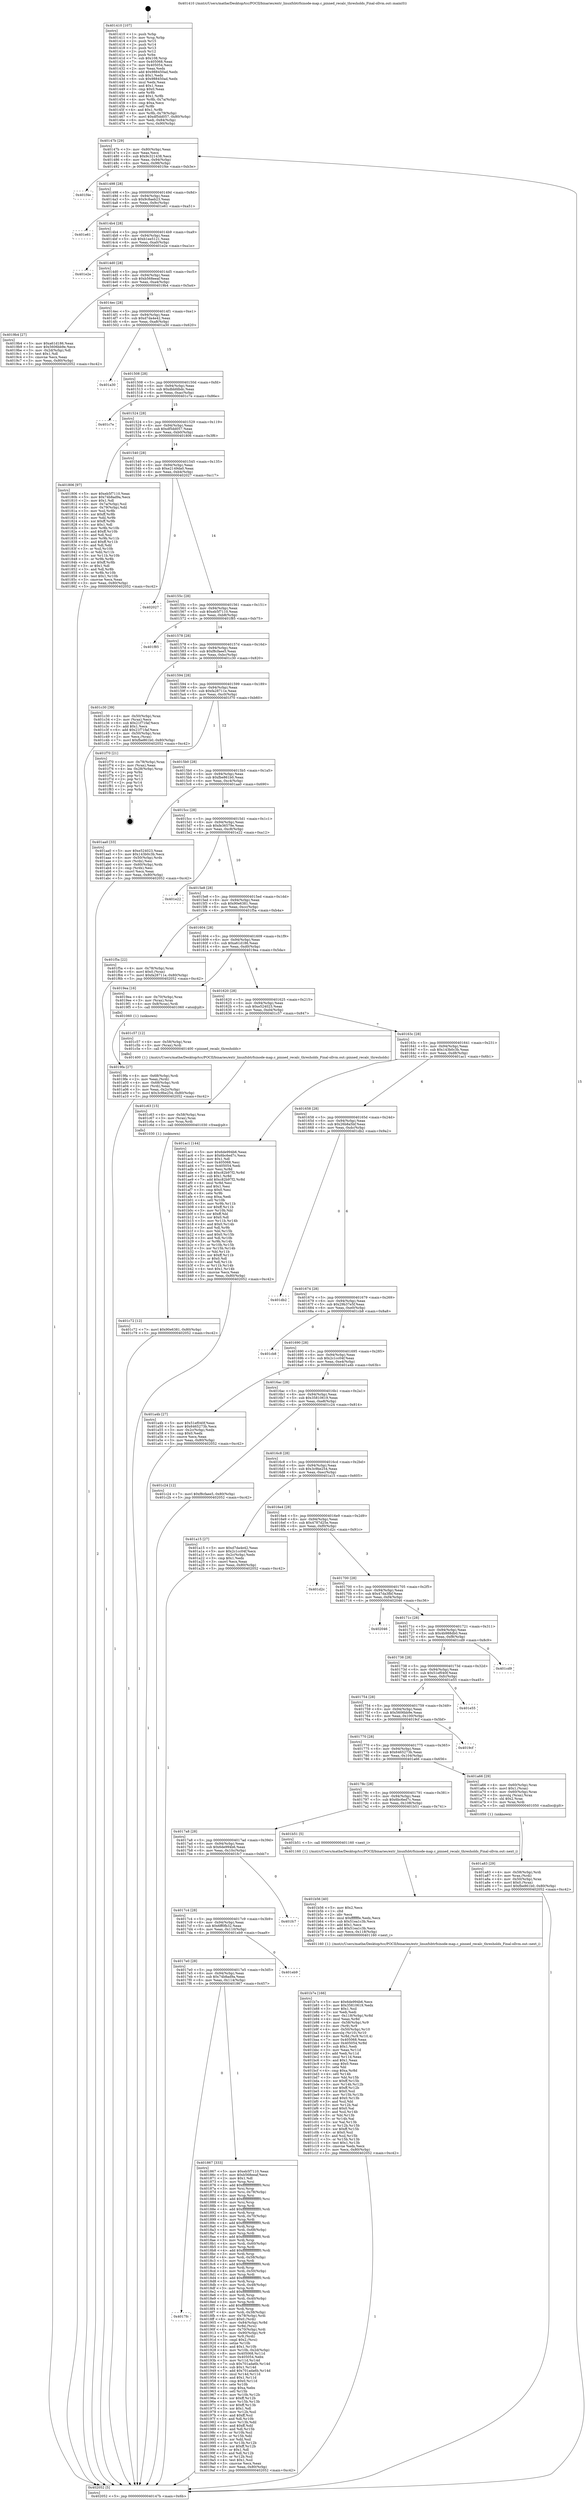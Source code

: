 digraph "0x401410" {
  label = "0x401410 (/mnt/c/Users/mathe/Desktop/tcc/POCII/binaries/extr_linuxfsbtrfsinode-map.c_pinned_recalc_thresholds_Final-ollvm.out::main(0))"
  labelloc = "t"
  node[shape=record]

  Entry [label="",width=0.3,height=0.3,shape=circle,fillcolor=black,style=filled]
  "0x40147b" [label="{
     0x40147b [29]\l
     | [instrs]\l
     &nbsp;&nbsp;0x40147b \<+3\>: mov -0x80(%rbp),%eax\l
     &nbsp;&nbsp;0x40147e \<+2\>: mov %eax,%ecx\l
     &nbsp;&nbsp;0x401480 \<+6\>: sub $0x9c321438,%ecx\l
     &nbsp;&nbsp;0x401486 \<+6\>: mov %eax,-0x94(%rbp)\l
     &nbsp;&nbsp;0x40148c \<+6\>: mov %ecx,-0x98(%rbp)\l
     &nbsp;&nbsp;0x401492 \<+6\>: je 0000000000401f4e \<main+0xb3e\>\l
  }"]
  "0x401f4e" [label="{
     0x401f4e\l
  }", style=dashed]
  "0x401498" [label="{
     0x401498 [28]\l
     | [instrs]\l
     &nbsp;&nbsp;0x401498 \<+5\>: jmp 000000000040149d \<main+0x8d\>\l
     &nbsp;&nbsp;0x40149d \<+6\>: mov -0x94(%rbp),%eax\l
     &nbsp;&nbsp;0x4014a3 \<+5\>: sub $0x9c8aeb23,%eax\l
     &nbsp;&nbsp;0x4014a8 \<+6\>: mov %eax,-0x9c(%rbp)\l
     &nbsp;&nbsp;0x4014ae \<+6\>: je 0000000000401e61 \<main+0xa51\>\l
  }"]
  Exit [label="",width=0.3,height=0.3,shape=circle,fillcolor=black,style=filled,peripheries=2]
  "0x401e61" [label="{
     0x401e61\l
  }", style=dashed]
  "0x4014b4" [label="{
     0x4014b4 [28]\l
     | [instrs]\l
     &nbsp;&nbsp;0x4014b4 \<+5\>: jmp 00000000004014b9 \<main+0xa9\>\l
     &nbsp;&nbsp;0x4014b9 \<+6\>: mov -0x94(%rbp),%eax\l
     &nbsp;&nbsp;0x4014bf \<+5\>: sub $0xb1ee5121,%eax\l
     &nbsp;&nbsp;0x4014c4 \<+6\>: mov %eax,-0xa0(%rbp)\l
     &nbsp;&nbsp;0x4014ca \<+6\>: je 0000000000401e2e \<main+0xa1e\>\l
  }"]
  "0x401c72" [label="{
     0x401c72 [12]\l
     | [instrs]\l
     &nbsp;&nbsp;0x401c72 \<+7\>: movl $0x90e6381,-0x80(%rbp)\l
     &nbsp;&nbsp;0x401c79 \<+5\>: jmp 0000000000402052 \<main+0xc42\>\l
  }"]
  "0x401e2e" [label="{
     0x401e2e\l
  }", style=dashed]
  "0x4014d0" [label="{
     0x4014d0 [28]\l
     | [instrs]\l
     &nbsp;&nbsp;0x4014d0 \<+5\>: jmp 00000000004014d5 \<main+0xc5\>\l
     &nbsp;&nbsp;0x4014d5 \<+6\>: mov -0x94(%rbp),%eax\l
     &nbsp;&nbsp;0x4014db \<+5\>: sub $0xb568eeaf,%eax\l
     &nbsp;&nbsp;0x4014e0 \<+6\>: mov %eax,-0xa4(%rbp)\l
     &nbsp;&nbsp;0x4014e6 \<+6\>: je 00000000004019b4 \<main+0x5a4\>\l
  }"]
  "0x401c63" [label="{
     0x401c63 [15]\l
     | [instrs]\l
     &nbsp;&nbsp;0x401c63 \<+4\>: mov -0x58(%rbp),%rax\l
     &nbsp;&nbsp;0x401c67 \<+3\>: mov (%rax),%rax\l
     &nbsp;&nbsp;0x401c6a \<+3\>: mov %rax,%rdi\l
     &nbsp;&nbsp;0x401c6d \<+5\>: call 0000000000401030 \<free@plt\>\l
     | [calls]\l
     &nbsp;&nbsp;0x401030 \{1\} (unknown)\l
  }"]
  "0x4019b4" [label="{
     0x4019b4 [27]\l
     | [instrs]\l
     &nbsp;&nbsp;0x4019b4 \<+5\>: mov $0xa61d186,%eax\l
     &nbsp;&nbsp;0x4019b9 \<+5\>: mov $0x5606bb9e,%ecx\l
     &nbsp;&nbsp;0x4019be \<+3\>: mov -0x2d(%rbp),%dl\l
     &nbsp;&nbsp;0x4019c1 \<+3\>: test $0x1,%dl\l
     &nbsp;&nbsp;0x4019c4 \<+3\>: cmovne %ecx,%eax\l
     &nbsp;&nbsp;0x4019c7 \<+3\>: mov %eax,-0x80(%rbp)\l
     &nbsp;&nbsp;0x4019ca \<+5\>: jmp 0000000000402052 \<main+0xc42\>\l
  }"]
  "0x4014ec" [label="{
     0x4014ec [28]\l
     | [instrs]\l
     &nbsp;&nbsp;0x4014ec \<+5\>: jmp 00000000004014f1 \<main+0xe1\>\l
     &nbsp;&nbsp;0x4014f1 \<+6\>: mov -0x94(%rbp),%eax\l
     &nbsp;&nbsp;0x4014f7 \<+5\>: sub $0xd7da4e42,%eax\l
     &nbsp;&nbsp;0x4014fc \<+6\>: mov %eax,-0xa8(%rbp)\l
     &nbsp;&nbsp;0x401502 \<+6\>: je 0000000000401a30 \<main+0x620\>\l
  }"]
  "0x401b7e" [label="{
     0x401b7e [166]\l
     | [instrs]\l
     &nbsp;&nbsp;0x401b7e \<+5\>: mov $0x6de994b6,%ecx\l
     &nbsp;&nbsp;0x401b83 \<+5\>: mov $0x35810619,%edx\l
     &nbsp;&nbsp;0x401b88 \<+3\>: mov $0x1,%sil\l
     &nbsp;&nbsp;0x401b8b \<+2\>: xor %edi,%edi\l
     &nbsp;&nbsp;0x401b8d \<+7\>: mov -0x118(%rbp),%r8d\l
     &nbsp;&nbsp;0x401b94 \<+4\>: imul %eax,%r8d\l
     &nbsp;&nbsp;0x401b98 \<+4\>: mov -0x58(%rbp),%r9\l
     &nbsp;&nbsp;0x401b9c \<+3\>: mov (%r9),%r9\l
     &nbsp;&nbsp;0x401b9f \<+4\>: mov -0x50(%rbp),%r10\l
     &nbsp;&nbsp;0x401ba3 \<+3\>: movslq (%r10),%r10\l
     &nbsp;&nbsp;0x401ba6 \<+4\>: mov %r8d,(%r9,%r10,4)\l
     &nbsp;&nbsp;0x401baa \<+7\>: mov 0x405068,%eax\l
     &nbsp;&nbsp;0x401bb1 \<+8\>: mov 0x405054,%r8d\l
     &nbsp;&nbsp;0x401bb9 \<+3\>: sub $0x1,%edi\l
     &nbsp;&nbsp;0x401bbc \<+3\>: mov %eax,%r11d\l
     &nbsp;&nbsp;0x401bbf \<+3\>: add %edi,%r11d\l
     &nbsp;&nbsp;0x401bc2 \<+4\>: imul %r11d,%eax\l
     &nbsp;&nbsp;0x401bc6 \<+3\>: and $0x1,%eax\l
     &nbsp;&nbsp;0x401bc9 \<+3\>: cmp $0x0,%eax\l
     &nbsp;&nbsp;0x401bcc \<+3\>: sete %bl\l
     &nbsp;&nbsp;0x401bcf \<+4\>: cmp $0xa,%r8d\l
     &nbsp;&nbsp;0x401bd3 \<+4\>: setl %r14b\l
     &nbsp;&nbsp;0x401bd7 \<+3\>: mov %bl,%r15b\l
     &nbsp;&nbsp;0x401bda \<+4\>: xor $0xff,%r15b\l
     &nbsp;&nbsp;0x401bde \<+3\>: mov %r14b,%r12b\l
     &nbsp;&nbsp;0x401be1 \<+4\>: xor $0xff,%r12b\l
     &nbsp;&nbsp;0x401be5 \<+4\>: xor $0x0,%sil\l
     &nbsp;&nbsp;0x401be9 \<+3\>: mov %r15b,%r13b\l
     &nbsp;&nbsp;0x401bec \<+4\>: and $0x0,%r13b\l
     &nbsp;&nbsp;0x401bf0 \<+3\>: and %sil,%bl\l
     &nbsp;&nbsp;0x401bf3 \<+3\>: mov %r12b,%al\l
     &nbsp;&nbsp;0x401bf6 \<+2\>: and $0x0,%al\l
     &nbsp;&nbsp;0x401bf8 \<+3\>: and %sil,%r14b\l
     &nbsp;&nbsp;0x401bfb \<+3\>: or %bl,%r13b\l
     &nbsp;&nbsp;0x401bfe \<+3\>: or %r14b,%al\l
     &nbsp;&nbsp;0x401c01 \<+3\>: xor %al,%r13b\l
     &nbsp;&nbsp;0x401c04 \<+3\>: or %r12b,%r15b\l
     &nbsp;&nbsp;0x401c07 \<+4\>: xor $0xff,%r15b\l
     &nbsp;&nbsp;0x401c0b \<+4\>: or $0x0,%sil\l
     &nbsp;&nbsp;0x401c0f \<+3\>: and %sil,%r15b\l
     &nbsp;&nbsp;0x401c12 \<+3\>: or %r15b,%r13b\l
     &nbsp;&nbsp;0x401c15 \<+4\>: test $0x1,%r13b\l
     &nbsp;&nbsp;0x401c19 \<+3\>: cmovne %edx,%ecx\l
     &nbsp;&nbsp;0x401c1c \<+3\>: mov %ecx,-0x80(%rbp)\l
     &nbsp;&nbsp;0x401c1f \<+5\>: jmp 0000000000402052 \<main+0xc42\>\l
  }"]
  "0x401a30" [label="{
     0x401a30\l
  }", style=dashed]
  "0x401508" [label="{
     0x401508 [28]\l
     | [instrs]\l
     &nbsp;&nbsp;0x401508 \<+5\>: jmp 000000000040150d \<main+0xfd\>\l
     &nbsp;&nbsp;0x40150d \<+6\>: mov -0x94(%rbp),%eax\l
     &nbsp;&nbsp;0x401513 \<+5\>: sub $0xdbbfdbdc,%eax\l
     &nbsp;&nbsp;0x401518 \<+6\>: mov %eax,-0xac(%rbp)\l
     &nbsp;&nbsp;0x40151e \<+6\>: je 0000000000401c7e \<main+0x86e\>\l
  }"]
  "0x401b56" [label="{
     0x401b56 [40]\l
     | [instrs]\l
     &nbsp;&nbsp;0x401b56 \<+5\>: mov $0x2,%ecx\l
     &nbsp;&nbsp;0x401b5b \<+1\>: cltd\l
     &nbsp;&nbsp;0x401b5c \<+2\>: idiv %ecx\l
     &nbsp;&nbsp;0x401b5e \<+6\>: imul $0xfffffffe,%edx,%ecx\l
     &nbsp;&nbsp;0x401b64 \<+6\>: sub $0x51ea1c3b,%ecx\l
     &nbsp;&nbsp;0x401b6a \<+3\>: add $0x1,%ecx\l
     &nbsp;&nbsp;0x401b6d \<+6\>: add $0x51ea1c3b,%ecx\l
     &nbsp;&nbsp;0x401b73 \<+6\>: mov %ecx,-0x118(%rbp)\l
     &nbsp;&nbsp;0x401b79 \<+5\>: call 0000000000401160 \<next_i\>\l
     | [calls]\l
     &nbsp;&nbsp;0x401160 \{1\} (/mnt/c/Users/mathe/Desktop/tcc/POCII/binaries/extr_linuxfsbtrfsinode-map.c_pinned_recalc_thresholds_Final-ollvm.out::next_i)\l
  }"]
  "0x401c7e" [label="{
     0x401c7e\l
  }", style=dashed]
  "0x401524" [label="{
     0x401524 [28]\l
     | [instrs]\l
     &nbsp;&nbsp;0x401524 \<+5\>: jmp 0000000000401529 \<main+0x119\>\l
     &nbsp;&nbsp;0x401529 \<+6\>: mov -0x94(%rbp),%eax\l
     &nbsp;&nbsp;0x40152f \<+5\>: sub $0xdf5dd057,%eax\l
     &nbsp;&nbsp;0x401534 \<+6\>: mov %eax,-0xb0(%rbp)\l
     &nbsp;&nbsp;0x40153a \<+6\>: je 0000000000401806 \<main+0x3f6\>\l
  }"]
  "0x401a83" [label="{
     0x401a83 [29]\l
     | [instrs]\l
     &nbsp;&nbsp;0x401a83 \<+4\>: mov -0x58(%rbp),%rdi\l
     &nbsp;&nbsp;0x401a87 \<+3\>: mov %rax,(%rdi)\l
     &nbsp;&nbsp;0x401a8a \<+4\>: mov -0x50(%rbp),%rax\l
     &nbsp;&nbsp;0x401a8e \<+6\>: movl $0x0,(%rax)\l
     &nbsp;&nbsp;0x401a94 \<+7\>: movl $0xfbe861b0,-0x80(%rbp)\l
     &nbsp;&nbsp;0x401a9b \<+5\>: jmp 0000000000402052 \<main+0xc42\>\l
  }"]
  "0x401806" [label="{
     0x401806 [97]\l
     | [instrs]\l
     &nbsp;&nbsp;0x401806 \<+5\>: mov $0xeb5f7110,%eax\l
     &nbsp;&nbsp;0x40180b \<+5\>: mov $0x74b8ad9a,%ecx\l
     &nbsp;&nbsp;0x401810 \<+2\>: mov $0x1,%dl\l
     &nbsp;&nbsp;0x401812 \<+4\>: mov -0x7a(%rbp),%sil\l
     &nbsp;&nbsp;0x401816 \<+4\>: mov -0x79(%rbp),%dil\l
     &nbsp;&nbsp;0x40181a \<+3\>: mov %sil,%r8b\l
     &nbsp;&nbsp;0x40181d \<+4\>: xor $0xff,%r8b\l
     &nbsp;&nbsp;0x401821 \<+3\>: mov %dil,%r9b\l
     &nbsp;&nbsp;0x401824 \<+4\>: xor $0xff,%r9b\l
     &nbsp;&nbsp;0x401828 \<+3\>: xor $0x1,%dl\l
     &nbsp;&nbsp;0x40182b \<+3\>: mov %r8b,%r10b\l
     &nbsp;&nbsp;0x40182e \<+4\>: and $0xff,%r10b\l
     &nbsp;&nbsp;0x401832 \<+3\>: and %dl,%sil\l
     &nbsp;&nbsp;0x401835 \<+3\>: mov %r9b,%r11b\l
     &nbsp;&nbsp;0x401838 \<+4\>: and $0xff,%r11b\l
     &nbsp;&nbsp;0x40183c \<+3\>: and %dl,%dil\l
     &nbsp;&nbsp;0x40183f \<+3\>: or %sil,%r10b\l
     &nbsp;&nbsp;0x401842 \<+3\>: or %dil,%r11b\l
     &nbsp;&nbsp;0x401845 \<+3\>: xor %r11b,%r10b\l
     &nbsp;&nbsp;0x401848 \<+3\>: or %r9b,%r8b\l
     &nbsp;&nbsp;0x40184b \<+4\>: xor $0xff,%r8b\l
     &nbsp;&nbsp;0x40184f \<+3\>: or $0x1,%dl\l
     &nbsp;&nbsp;0x401852 \<+3\>: and %dl,%r8b\l
     &nbsp;&nbsp;0x401855 \<+3\>: or %r8b,%r10b\l
     &nbsp;&nbsp;0x401858 \<+4\>: test $0x1,%r10b\l
     &nbsp;&nbsp;0x40185c \<+3\>: cmovne %ecx,%eax\l
     &nbsp;&nbsp;0x40185f \<+3\>: mov %eax,-0x80(%rbp)\l
     &nbsp;&nbsp;0x401862 \<+5\>: jmp 0000000000402052 \<main+0xc42\>\l
  }"]
  "0x401540" [label="{
     0x401540 [28]\l
     | [instrs]\l
     &nbsp;&nbsp;0x401540 \<+5\>: jmp 0000000000401545 \<main+0x135\>\l
     &nbsp;&nbsp;0x401545 \<+6\>: mov -0x94(%rbp),%eax\l
     &nbsp;&nbsp;0x40154b \<+5\>: sub $0xe2149da0,%eax\l
     &nbsp;&nbsp;0x401550 \<+6\>: mov %eax,-0xb4(%rbp)\l
     &nbsp;&nbsp;0x401556 \<+6\>: je 0000000000402027 \<main+0xc17\>\l
  }"]
  "0x402052" [label="{
     0x402052 [5]\l
     | [instrs]\l
     &nbsp;&nbsp;0x402052 \<+5\>: jmp 000000000040147b \<main+0x6b\>\l
  }"]
  "0x401410" [label="{
     0x401410 [107]\l
     | [instrs]\l
     &nbsp;&nbsp;0x401410 \<+1\>: push %rbp\l
     &nbsp;&nbsp;0x401411 \<+3\>: mov %rsp,%rbp\l
     &nbsp;&nbsp;0x401414 \<+2\>: push %r15\l
     &nbsp;&nbsp;0x401416 \<+2\>: push %r14\l
     &nbsp;&nbsp;0x401418 \<+2\>: push %r13\l
     &nbsp;&nbsp;0x40141a \<+2\>: push %r12\l
     &nbsp;&nbsp;0x40141c \<+1\>: push %rbx\l
     &nbsp;&nbsp;0x40141d \<+7\>: sub $0x108,%rsp\l
     &nbsp;&nbsp;0x401424 \<+7\>: mov 0x405068,%eax\l
     &nbsp;&nbsp;0x40142b \<+7\>: mov 0x405054,%ecx\l
     &nbsp;&nbsp;0x401432 \<+2\>: mov %eax,%edx\l
     &nbsp;&nbsp;0x401434 \<+6\>: add $0x988450ad,%edx\l
     &nbsp;&nbsp;0x40143a \<+3\>: sub $0x1,%edx\l
     &nbsp;&nbsp;0x40143d \<+6\>: sub $0x988450ad,%edx\l
     &nbsp;&nbsp;0x401443 \<+3\>: imul %edx,%eax\l
     &nbsp;&nbsp;0x401446 \<+3\>: and $0x1,%eax\l
     &nbsp;&nbsp;0x401449 \<+3\>: cmp $0x0,%eax\l
     &nbsp;&nbsp;0x40144c \<+4\>: sete %r8b\l
     &nbsp;&nbsp;0x401450 \<+4\>: and $0x1,%r8b\l
     &nbsp;&nbsp;0x401454 \<+4\>: mov %r8b,-0x7a(%rbp)\l
     &nbsp;&nbsp;0x401458 \<+3\>: cmp $0xa,%ecx\l
     &nbsp;&nbsp;0x40145b \<+4\>: setl %r8b\l
     &nbsp;&nbsp;0x40145f \<+4\>: and $0x1,%r8b\l
     &nbsp;&nbsp;0x401463 \<+4\>: mov %r8b,-0x79(%rbp)\l
     &nbsp;&nbsp;0x401467 \<+7\>: movl $0xdf5dd057,-0x80(%rbp)\l
     &nbsp;&nbsp;0x40146e \<+6\>: mov %edi,-0x84(%rbp)\l
     &nbsp;&nbsp;0x401474 \<+7\>: mov %rsi,-0x90(%rbp)\l
  }"]
  "0x4019fa" [label="{
     0x4019fa [27]\l
     | [instrs]\l
     &nbsp;&nbsp;0x4019fa \<+4\>: mov -0x68(%rbp),%rdi\l
     &nbsp;&nbsp;0x4019fe \<+2\>: mov %eax,(%rdi)\l
     &nbsp;&nbsp;0x401a00 \<+4\>: mov -0x68(%rbp),%rdi\l
     &nbsp;&nbsp;0x401a04 \<+2\>: mov (%rdi),%eax\l
     &nbsp;&nbsp;0x401a06 \<+3\>: mov %eax,-0x2c(%rbp)\l
     &nbsp;&nbsp;0x401a09 \<+7\>: movl $0x3c9be254,-0x80(%rbp)\l
     &nbsp;&nbsp;0x401a10 \<+5\>: jmp 0000000000402052 \<main+0xc42\>\l
  }"]
  "0x402027" [label="{
     0x402027\l
  }", style=dashed]
  "0x40155c" [label="{
     0x40155c [28]\l
     | [instrs]\l
     &nbsp;&nbsp;0x40155c \<+5\>: jmp 0000000000401561 \<main+0x151\>\l
     &nbsp;&nbsp;0x401561 \<+6\>: mov -0x94(%rbp),%eax\l
     &nbsp;&nbsp;0x401567 \<+5\>: sub $0xeb5f7110,%eax\l
     &nbsp;&nbsp;0x40156c \<+6\>: mov %eax,-0xb8(%rbp)\l
     &nbsp;&nbsp;0x401572 \<+6\>: je 0000000000401f85 \<main+0xb75\>\l
  }"]
  "0x4017fc" [label="{
     0x4017fc\l
  }", style=dashed]
  "0x401f85" [label="{
     0x401f85\l
  }", style=dashed]
  "0x401578" [label="{
     0x401578 [28]\l
     | [instrs]\l
     &nbsp;&nbsp;0x401578 \<+5\>: jmp 000000000040157d \<main+0x16d\>\l
     &nbsp;&nbsp;0x40157d \<+6\>: mov -0x94(%rbp),%eax\l
     &nbsp;&nbsp;0x401583 \<+5\>: sub $0xf8cfaee5,%eax\l
     &nbsp;&nbsp;0x401588 \<+6\>: mov %eax,-0xbc(%rbp)\l
     &nbsp;&nbsp;0x40158e \<+6\>: je 0000000000401c30 \<main+0x820\>\l
  }"]
  "0x401867" [label="{
     0x401867 [333]\l
     | [instrs]\l
     &nbsp;&nbsp;0x401867 \<+5\>: mov $0xeb5f7110,%eax\l
     &nbsp;&nbsp;0x40186c \<+5\>: mov $0xb568eeaf,%ecx\l
     &nbsp;&nbsp;0x401871 \<+2\>: mov $0x1,%dl\l
     &nbsp;&nbsp;0x401873 \<+3\>: mov %rsp,%rsi\l
     &nbsp;&nbsp;0x401876 \<+4\>: add $0xfffffffffffffff0,%rsi\l
     &nbsp;&nbsp;0x40187a \<+3\>: mov %rsi,%rsp\l
     &nbsp;&nbsp;0x40187d \<+4\>: mov %rsi,-0x78(%rbp)\l
     &nbsp;&nbsp;0x401881 \<+3\>: mov %rsp,%rsi\l
     &nbsp;&nbsp;0x401884 \<+4\>: add $0xfffffffffffffff0,%rsi\l
     &nbsp;&nbsp;0x401888 \<+3\>: mov %rsi,%rsp\l
     &nbsp;&nbsp;0x40188b \<+3\>: mov %rsp,%rdi\l
     &nbsp;&nbsp;0x40188e \<+4\>: add $0xfffffffffffffff0,%rdi\l
     &nbsp;&nbsp;0x401892 \<+3\>: mov %rdi,%rsp\l
     &nbsp;&nbsp;0x401895 \<+4\>: mov %rdi,-0x70(%rbp)\l
     &nbsp;&nbsp;0x401899 \<+3\>: mov %rsp,%rdi\l
     &nbsp;&nbsp;0x40189c \<+4\>: add $0xfffffffffffffff0,%rdi\l
     &nbsp;&nbsp;0x4018a0 \<+3\>: mov %rdi,%rsp\l
     &nbsp;&nbsp;0x4018a3 \<+4\>: mov %rdi,-0x68(%rbp)\l
     &nbsp;&nbsp;0x4018a7 \<+3\>: mov %rsp,%rdi\l
     &nbsp;&nbsp;0x4018aa \<+4\>: add $0xfffffffffffffff0,%rdi\l
     &nbsp;&nbsp;0x4018ae \<+3\>: mov %rdi,%rsp\l
     &nbsp;&nbsp;0x4018b1 \<+4\>: mov %rdi,-0x60(%rbp)\l
     &nbsp;&nbsp;0x4018b5 \<+3\>: mov %rsp,%rdi\l
     &nbsp;&nbsp;0x4018b8 \<+4\>: add $0xfffffffffffffff0,%rdi\l
     &nbsp;&nbsp;0x4018bc \<+3\>: mov %rdi,%rsp\l
     &nbsp;&nbsp;0x4018bf \<+4\>: mov %rdi,-0x58(%rbp)\l
     &nbsp;&nbsp;0x4018c3 \<+3\>: mov %rsp,%rdi\l
     &nbsp;&nbsp;0x4018c6 \<+4\>: add $0xfffffffffffffff0,%rdi\l
     &nbsp;&nbsp;0x4018ca \<+3\>: mov %rdi,%rsp\l
     &nbsp;&nbsp;0x4018cd \<+4\>: mov %rdi,-0x50(%rbp)\l
     &nbsp;&nbsp;0x4018d1 \<+3\>: mov %rsp,%rdi\l
     &nbsp;&nbsp;0x4018d4 \<+4\>: add $0xfffffffffffffff0,%rdi\l
     &nbsp;&nbsp;0x4018d8 \<+3\>: mov %rdi,%rsp\l
     &nbsp;&nbsp;0x4018db \<+4\>: mov %rdi,-0x48(%rbp)\l
     &nbsp;&nbsp;0x4018df \<+3\>: mov %rsp,%rdi\l
     &nbsp;&nbsp;0x4018e2 \<+4\>: add $0xfffffffffffffff0,%rdi\l
     &nbsp;&nbsp;0x4018e6 \<+3\>: mov %rdi,%rsp\l
     &nbsp;&nbsp;0x4018e9 \<+4\>: mov %rdi,-0x40(%rbp)\l
     &nbsp;&nbsp;0x4018ed \<+3\>: mov %rsp,%rdi\l
     &nbsp;&nbsp;0x4018f0 \<+4\>: add $0xfffffffffffffff0,%rdi\l
     &nbsp;&nbsp;0x4018f4 \<+3\>: mov %rdi,%rsp\l
     &nbsp;&nbsp;0x4018f7 \<+4\>: mov %rdi,-0x38(%rbp)\l
     &nbsp;&nbsp;0x4018fb \<+4\>: mov -0x78(%rbp),%rdi\l
     &nbsp;&nbsp;0x4018ff \<+6\>: movl $0x0,(%rdi)\l
     &nbsp;&nbsp;0x401905 \<+7\>: mov -0x84(%rbp),%r8d\l
     &nbsp;&nbsp;0x40190c \<+3\>: mov %r8d,(%rsi)\l
     &nbsp;&nbsp;0x40190f \<+4\>: mov -0x70(%rbp),%rdi\l
     &nbsp;&nbsp;0x401913 \<+7\>: mov -0x90(%rbp),%r9\l
     &nbsp;&nbsp;0x40191a \<+3\>: mov %r9,(%rdi)\l
     &nbsp;&nbsp;0x40191d \<+3\>: cmpl $0x2,(%rsi)\l
     &nbsp;&nbsp;0x401920 \<+4\>: setne %r10b\l
     &nbsp;&nbsp;0x401924 \<+4\>: and $0x1,%r10b\l
     &nbsp;&nbsp;0x401928 \<+4\>: mov %r10b,-0x2d(%rbp)\l
     &nbsp;&nbsp;0x40192c \<+8\>: mov 0x405068,%r11d\l
     &nbsp;&nbsp;0x401934 \<+7\>: mov 0x405054,%ebx\l
     &nbsp;&nbsp;0x40193b \<+3\>: mov %r11d,%r14d\l
     &nbsp;&nbsp;0x40193e \<+7\>: sub $0x701ada6b,%r14d\l
     &nbsp;&nbsp;0x401945 \<+4\>: sub $0x1,%r14d\l
     &nbsp;&nbsp;0x401949 \<+7\>: add $0x701ada6b,%r14d\l
     &nbsp;&nbsp;0x401950 \<+4\>: imul %r14d,%r11d\l
     &nbsp;&nbsp;0x401954 \<+4\>: and $0x1,%r11d\l
     &nbsp;&nbsp;0x401958 \<+4\>: cmp $0x0,%r11d\l
     &nbsp;&nbsp;0x40195c \<+4\>: sete %r10b\l
     &nbsp;&nbsp;0x401960 \<+3\>: cmp $0xa,%ebx\l
     &nbsp;&nbsp;0x401963 \<+4\>: setl %r15b\l
     &nbsp;&nbsp;0x401967 \<+3\>: mov %r10b,%r12b\l
     &nbsp;&nbsp;0x40196a \<+4\>: xor $0xff,%r12b\l
     &nbsp;&nbsp;0x40196e \<+3\>: mov %r15b,%r13b\l
     &nbsp;&nbsp;0x401971 \<+4\>: xor $0xff,%r13b\l
     &nbsp;&nbsp;0x401975 \<+3\>: xor $0x1,%dl\l
     &nbsp;&nbsp;0x401978 \<+3\>: mov %r12b,%sil\l
     &nbsp;&nbsp;0x40197b \<+4\>: and $0xff,%sil\l
     &nbsp;&nbsp;0x40197f \<+3\>: and %dl,%r10b\l
     &nbsp;&nbsp;0x401982 \<+3\>: mov %r13b,%dil\l
     &nbsp;&nbsp;0x401985 \<+4\>: and $0xff,%dil\l
     &nbsp;&nbsp;0x401989 \<+3\>: and %dl,%r15b\l
     &nbsp;&nbsp;0x40198c \<+3\>: or %r10b,%sil\l
     &nbsp;&nbsp;0x40198f \<+3\>: or %r15b,%dil\l
     &nbsp;&nbsp;0x401992 \<+3\>: xor %dil,%sil\l
     &nbsp;&nbsp;0x401995 \<+3\>: or %r13b,%r12b\l
     &nbsp;&nbsp;0x401998 \<+4\>: xor $0xff,%r12b\l
     &nbsp;&nbsp;0x40199c \<+3\>: or $0x1,%dl\l
     &nbsp;&nbsp;0x40199f \<+3\>: and %dl,%r12b\l
     &nbsp;&nbsp;0x4019a2 \<+3\>: or %r12b,%sil\l
     &nbsp;&nbsp;0x4019a5 \<+4\>: test $0x1,%sil\l
     &nbsp;&nbsp;0x4019a9 \<+3\>: cmovne %ecx,%eax\l
     &nbsp;&nbsp;0x4019ac \<+3\>: mov %eax,-0x80(%rbp)\l
     &nbsp;&nbsp;0x4019af \<+5\>: jmp 0000000000402052 \<main+0xc42\>\l
  }"]
  "0x401c30" [label="{
     0x401c30 [39]\l
     | [instrs]\l
     &nbsp;&nbsp;0x401c30 \<+4\>: mov -0x50(%rbp),%rax\l
     &nbsp;&nbsp;0x401c34 \<+2\>: mov (%rax),%ecx\l
     &nbsp;&nbsp;0x401c36 \<+6\>: sub $0x21f71faf,%ecx\l
     &nbsp;&nbsp;0x401c3c \<+3\>: add $0x1,%ecx\l
     &nbsp;&nbsp;0x401c3f \<+6\>: add $0x21f71faf,%ecx\l
     &nbsp;&nbsp;0x401c45 \<+4\>: mov -0x50(%rbp),%rax\l
     &nbsp;&nbsp;0x401c49 \<+2\>: mov %ecx,(%rax)\l
     &nbsp;&nbsp;0x401c4b \<+7\>: movl $0xfbe861b0,-0x80(%rbp)\l
     &nbsp;&nbsp;0x401c52 \<+5\>: jmp 0000000000402052 \<main+0xc42\>\l
  }"]
  "0x401594" [label="{
     0x401594 [28]\l
     | [instrs]\l
     &nbsp;&nbsp;0x401594 \<+5\>: jmp 0000000000401599 \<main+0x189\>\l
     &nbsp;&nbsp;0x401599 \<+6\>: mov -0x94(%rbp),%eax\l
     &nbsp;&nbsp;0x40159f \<+5\>: sub $0xfa28711e,%eax\l
     &nbsp;&nbsp;0x4015a4 \<+6\>: mov %eax,-0xc0(%rbp)\l
     &nbsp;&nbsp;0x4015aa \<+6\>: je 0000000000401f70 \<main+0xb60\>\l
  }"]
  "0x4017e0" [label="{
     0x4017e0 [28]\l
     | [instrs]\l
     &nbsp;&nbsp;0x4017e0 \<+5\>: jmp 00000000004017e5 \<main+0x3d5\>\l
     &nbsp;&nbsp;0x4017e5 \<+6\>: mov -0x94(%rbp),%eax\l
     &nbsp;&nbsp;0x4017eb \<+5\>: sub $0x74b8ad9a,%eax\l
     &nbsp;&nbsp;0x4017f0 \<+6\>: mov %eax,-0x114(%rbp)\l
     &nbsp;&nbsp;0x4017f6 \<+6\>: je 0000000000401867 \<main+0x457\>\l
  }"]
  "0x401f70" [label="{
     0x401f70 [21]\l
     | [instrs]\l
     &nbsp;&nbsp;0x401f70 \<+4\>: mov -0x78(%rbp),%rax\l
     &nbsp;&nbsp;0x401f74 \<+2\>: mov (%rax),%eax\l
     &nbsp;&nbsp;0x401f76 \<+4\>: lea -0x28(%rbp),%rsp\l
     &nbsp;&nbsp;0x401f7a \<+1\>: pop %rbx\l
     &nbsp;&nbsp;0x401f7b \<+2\>: pop %r12\l
     &nbsp;&nbsp;0x401f7d \<+2\>: pop %r13\l
     &nbsp;&nbsp;0x401f7f \<+2\>: pop %r14\l
     &nbsp;&nbsp;0x401f81 \<+2\>: pop %r15\l
     &nbsp;&nbsp;0x401f83 \<+1\>: pop %rbp\l
     &nbsp;&nbsp;0x401f84 \<+1\>: ret\l
  }"]
  "0x4015b0" [label="{
     0x4015b0 [28]\l
     | [instrs]\l
     &nbsp;&nbsp;0x4015b0 \<+5\>: jmp 00000000004015b5 \<main+0x1a5\>\l
     &nbsp;&nbsp;0x4015b5 \<+6\>: mov -0x94(%rbp),%eax\l
     &nbsp;&nbsp;0x4015bb \<+5\>: sub $0xfbe861b0,%eax\l
     &nbsp;&nbsp;0x4015c0 \<+6\>: mov %eax,-0xc4(%rbp)\l
     &nbsp;&nbsp;0x4015c6 \<+6\>: je 0000000000401aa0 \<main+0x690\>\l
  }"]
  "0x401eb9" [label="{
     0x401eb9\l
  }", style=dashed]
  "0x401aa0" [label="{
     0x401aa0 [33]\l
     | [instrs]\l
     &nbsp;&nbsp;0x401aa0 \<+5\>: mov $0xe524023,%eax\l
     &nbsp;&nbsp;0x401aa5 \<+5\>: mov $0x143b0c3b,%ecx\l
     &nbsp;&nbsp;0x401aaa \<+4\>: mov -0x50(%rbp),%rdx\l
     &nbsp;&nbsp;0x401aae \<+2\>: mov (%rdx),%esi\l
     &nbsp;&nbsp;0x401ab0 \<+4\>: mov -0x60(%rbp),%rdx\l
     &nbsp;&nbsp;0x401ab4 \<+2\>: cmp (%rdx),%esi\l
     &nbsp;&nbsp;0x401ab6 \<+3\>: cmovl %ecx,%eax\l
     &nbsp;&nbsp;0x401ab9 \<+3\>: mov %eax,-0x80(%rbp)\l
     &nbsp;&nbsp;0x401abc \<+5\>: jmp 0000000000402052 \<main+0xc42\>\l
  }"]
  "0x4015cc" [label="{
     0x4015cc [28]\l
     | [instrs]\l
     &nbsp;&nbsp;0x4015cc \<+5\>: jmp 00000000004015d1 \<main+0x1c1\>\l
     &nbsp;&nbsp;0x4015d1 \<+6\>: mov -0x94(%rbp),%eax\l
     &nbsp;&nbsp;0x4015d7 \<+5\>: sub $0xfe36579e,%eax\l
     &nbsp;&nbsp;0x4015dc \<+6\>: mov %eax,-0xc8(%rbp)\l
     &nbsp;&nbsp;0x4015e2 \<+6\>: je 0000000000401e22 \<main+0xa12\>\l
  }"]
  "0x4017c4" [label="{
     0x4017c4 [28]\l
     | [instrs]\l
     &nbsp;&nbsp;0x4017c4 \<+5\>: jmp 00000000004017c9 \<main+0x3b9\>\l
     &nbsp;&nbsp;0x4017c9 \<+6\>: mov -0x94(%rbp),%eax\l
     &nbsp;&nbsp;0x4017cf \<+5\>: sub $0x6ff0fb32,%eax\l
     &nbsp;&nbsp;0x4017d4 \<+6\>: mov %eax,-0x110(%rbp)\l
     &nbsp;&nbsp;0x4017da \<+6\>: je 0000000000401eb9 \<main+0xaa9\>\l
  }"]
  "0x401e22" [label="{
     0x401e22\l
  }", style=dashed]
  "0x4015e8" [label="{
     0x4015e8 [28]\l
     | [instrs]\l
     &nbsp;&nbsp;0x4015e8 \<+5\>: jmp 00000000004015ed \<main+0x1dd\>\l
     &nbsp;&nbsp;0x4015ed \<+6\>: mov -0x94(%rbp),%eax\l
     &nbsp;&nbsp;0x4015f3 \<+5\>: sub $0x90e6381,%eax\l
     &nbsp;&nbsp;0x4015f8 \<+6\>: mov %eax,-0xcc(%rbp)\l
     &nbsp;&nbsp;0x4015fe \<+6\>: je 0000000000401f5a \<main+0xb4a\>\l
  }"]
  "0x401fc7" [label="{
     0x401fc7\l
  }", style=dashed]
  "0x401f5a" [label="{
     0x401f5a [22]\l
     | [instrs]\l
     &nbsp;&nbsp;0x401f5a \<+4\>: mov -0x78(%rbp),%rax\l
     &nbsp;&nbsp;0x401f5e \<+6\>: movl $0x0,(%rax)\l
     &nbsp;&nbsp;0x401f64 \<+7\>: movl $0xfa28711e,-0x80(%rbp)\l
     &nbsp;&nbsp;0x401f6b \<+5\>: jmp 0000000000402052 \<main+0xc42\>\l
  }"]
  "0x401604" [label="{
     0x401604 [28]\l
     | [instrs]\l
     &nbsp;&nbsp;0x401604 \<+5\>: jmp 0000000000401609 \<main+0x1f9\>\l
     &nbsp;&nbsp;0x401609 \<+6\>: mov -0x94(%rbp),%eax\l
     &nbsp;&nbsp;0x40160f \<+5\>: sub $0xa61d186,%eax\l
     &nbsp;&nbsp;0x401614 \<+6\>: mov %eax,-0xd0(%rbp)\l
     &nbsp;&nbsp;0x40161a \<+6\>: je 00000000004019ea \<main+0x5da\>\l
  }"]
  "0x4017a8" [label="{
     0x4017a8 [28]\l
     | [instrs]\l
     &nbsp;&nbsp;0x4017a8 \<+5\>: jmp 00000000004017ad \<main+0x39d\>\l
     &nbsp;&nbsp;0x4017ad \<+6\>: mov -0x94(%rbp),%eax\l
     &nbsp;&nbsp;0x4017b3 \<+5\>: sub $0x6de994b6,%eax\l
     &nbsp;&nbsp;0x4017b8 \<+6\>: mov %eax,-0x10c(%rbp)\l
     &nbsp;&nbsp;0x4017be \<+6\>: je 0000000000401fc7 \<main+0xbb7\>\l
  }"]
  "0x4019ea" [label="{
     0x4019ea [16]\l
     | [instrs]\l
     &nbsp;&nbsp;0x4019ea \<+4\>: mov -0x70(%rbp),%rax\l
     &nbsp;&nbsp;0x4019ee \<+3\>: mov (%rax),%rax\l
     &nbsp;&nbsp;0x4019f1 \<+4\>: mov 0x8(%rax),%rdi\l
     &nbsp;&nbsp;0x4019f5 \<+5\>: call 0000000000401060 \<atoi@plt\>\l
     | [calls]\l
     &nbsp;&nbsp;0x401060 \{1\} (unknown)\l
  }"]
  "0x401620" [label="{
     0x401620 [28]\l
     | [instrs]\l
     &nbsp;&nbsp;0x401620 \<+5\>: jmp 0000000000401625 \<main+0x215\>\l
     &nbsp;&nbsp;0x401625 \<+6\>: mov -0x94(%rbp),%eax\l
     &nbsp;&nbsp;0x40162b \<+5\>: sub $0xe524023,%eax\l
     &nbsp;&nbsp;0x401630 \<+6\>: mov %eax,-0xd4(%rbp)\l
     &nbsp;&nbsp;0x401636 \<+6\>: je 0000000000401c57 \<main+0x847\>\l
  }"]
  "0x401b51" [label="{
     0x401b51 [5]\l
     | [instrs]\l
     &nbsp;&nbsp;0x401b51 \<+5\>: call 0000000000401160 \<next_i\>\l
     | [calls]\l
     &nbsp;&nbsp;0x401160 \{1\} (/mnt/c/Users/mathe/Desktop/tcc/POCII/binaries/extr_linuxfsbtrfsinode-map.c_pinned_recalc_thresholds_Final-ollvm.out::next_i)\l
  }"]
  "0x401c57" [label="{
     0x401c57 [12]\l
     | [instrs]\l
     &nbsp;&nbsp;0x401c57 \<+4\>: mov -0x58(%rbp),%rax\l
     &nbsp;&nbsp;0x401c5b \<+3\>: mov (%rax),%rdi\l
     &nbsp;&nbsp;0x401c5e \<+5\>: call 0000000000401400 \<pinned_recalc_thresholds\>\l
     | [calls]\l
     &nbsp;&nbsp;0x401400 \{1\} (/mnt/c/Users/mathe/Desktop/tcc/POCII/binaries/extr_linuxfsbtrfsinode-map.c_pinned_recalc_thresholds_Final-ollvm.out::pinned_recalc_thresholds)\l
  }"]
  "0x40163c" [label="{
     0x40163c [28]\l
     | [instrs]\l
     &nbsp;&nbsp;0x40163c \<+5\>: jmp 0000000000401641 \<main+0x231\>\l
     &nbsp;&nbsp;0x401641 \<+6\>: mov -0x94(%rbp),%eax\l
     &nbsp;&nbsp;0x401647 \<+5\>: sub $0x143b0c3b,%eax\l
     &nbsp;&nbsp;0x40164c \<+6\>: mov %eax,-0xd8(%rbp)\l
     &nbsp;&nbsp;0x401652 \<+6\>: je 0000000000401ac1 \<main+0x6b1\>\l
  }"]
  "0x40178c" [label="{
     0x40178c [28]\l
     | [instrs]\l
     &nbsp;&nbsp;0x40178c \<+5\>: jmp 0000000000401791 \<main+0x381\>\l
     &nbsp;&nbsp;0x401791 \<+6\>: mov -0x94(%rbp),%eax\l
     &nbsp;&nbsp;0x401797 \<+5\>: sub $0x6bc6ed7c,%eax\l
     &nbsp;&nbsp;0x40179c \<+6\>: mov %eax,-0x108(%rbp)\l
     &nbsp;&nbsp;0x4017a2 \<+6\>: je 0000000000401b51 \<main+0x741\>\l
  }"]
  "0x401ac1" [label="{
     0x401ac1 [144]\l
     | [instrs]\l
     &nbsp;&nbsp;0x401ac1 \<+5\>: mov $0x6de994b6,%eax\l
     &nbsp;&nbsp;0x401ac6 \<+5\>: mov $0x6bc6ed7c,%ecx\l
     &nbsp;&nbsp;0x401acb \<+2\>: mov $0x1,%dl\l
     &nbsp;&nbsp;0x401acd \<+7\>: mov 0x405068,%esi\l
     &nbsp;&nbsp;0x401ad4 \<+7\>: mov 0x405054,%edi\l
     &nbsp;&nbsp;0x401adb \<+3\>: mov %esi,%r8d\l
     &nbsp;&nbsp;0x401ade \<+7\>: sub $0xc82b97f2,%r8d\l
     &nbsp;&nbsp;0x401ae5 \<+4\>: sub $0x1,%r8d\l
     &nbsp;&nbsp;0x401ae9 \<+7\>: add $0xc82b97f2,%r8d\l
     &nbsp;&nbsp;0x401af0 \<+4\>: imul %r8d,%esi\l
     &nbsp;&nbsp;0x401af4 \<+3\>: and $0x1,%esi\l
     &nbsp;&nbsp;0x401af7 \<+3\>: cmp $0x0,%esi\l
     &nbsp;&nbsp;0x401afa \<+4\>: sete %r9b\l
     &nbsp;&nbsp;0x401afe \<+3\>: cmp $0xa,%edi\l
     &nbsp;&nbsp;0x401b01 \<+4\>: setl %r10b\l
     &nbsp;&nbsp;0x401b05 \<+3\>: mov %r9b,%r11b\l
     &nbsp;&nbsp;0x401b08 \<+4\>: xor $0xff,%r11b\l
     &nbsp;&nbsp;0x401b0c \<+3\>: mov %r10b,%bl\l
     &nbsp;&nbsp;0x401b0f \<+3\>: xor $0xff,%bl\l
     &nbsp;&nbsp;0x401b12 \<+3\>: xor $0x0,%dl\l
     &nbsp;&nbsp;0x401b15 \<+3\>: mov %r11b,%r14b\l
     &nbsp;&nbsp;0x401b18 \<+4\>: and $0x0,%r14b\l
     &nbsp;&nbsp;0x401b1c \<+3\>: and %dl,%r9b\l
     &nbsp;&nbsp;0x401b1f \<+3\>: mov %bl,%r15b\l
     &nbsp;&nbsp;0x401b22 \<+4\>: and $0x0,%r15b\l
     &nbsp;&nbsp;0x401b26 \<+3\>: and %dl,%r10b\l
     &nbsp;&nbsp;0x401b29 \<+3\>: or %r9b,%r14b\l
     &nbsp;&nbsp;0x401b2c \<+3\>: or %r10b,%r15b\l
     &nbsp;&nbsp;0x401b2f \<+3\>: xor %r15b,%r14b\l
     &nbsp;&nbsp;0x401b32 \<+3\>: or %bl,%r11b\l
     &nbsp;&nbsp;0x401b35 \<+4\>: xor $0xff,%r11b\l
     &nbsp;&nbsp;0x401b39 \<+3\>: or $0x0,%dl\l
     &nbsp;&nbsp;0x401b3c \<+3\>: and %dl,%r11b\l
     &nbsp;&nbsp;0x401b3f \<+3\>: or %r11b,%r14b\l
     &nbsp;&nbsp;0x401b42 \<+4\>: test $0x1,%r14b\l
     &nbsp;&nbsp;0x401b46 \<+3\>: cmovne %ecx,%eax\l
     &nbsp;&nbsp;0x401b49 \<+3\>: mov %eax,-0x80(%rbp)\l
     &nbsp;&nbsp;0x401b4c \<+5\>: jmp 0000000000402052 \<main+0xc42\>\l
  }"]
  "0x401658" [label="{
     0x401658 [28]\l
     | [instrs]\l
     &nbsp;&nbsp;0x401658 \<+5\>: jmp 000000000040165d \<main+0x24d\>\l
     &nbsp;&nbsp;0x40165d \<+6\>: mov -0x94(%rbp),%eax\l
     &nbsp;&nbsp;0x401663 \<+5\>: sub $0x26b8a5bf,%eax\l
     &nbsp;&nbsp;0x401668 \<+6\>: mov %eax,-0xdc(%rbp)\l
     &nbsp;&nbsp;0x40166e \<+6\>: je 0000000000401db2 \<main+0x9a2\>\l
  }"]
  "0x401a66" [label="{
     0x401a66 [29]\l
     | [instrs]\l
     &nbsp;&nbsp;0x401a66 \<+4\>: mov -0x60(%rbp),%rax\l
     &nbsp;&nbsp;0x401a6a \<+6\>: movl $0x1,(%rax)\l
     &nbsp;&nbsp;0x401a70 \<+4\>: mov -0x60(%rbp),%rax\l
     &nbsp;&nbsp;0x401a74 \<+3\>: movslq (%rax),%rax\l
     &nbsp;&nbsp;0x401a77 \<+4\>: shl $0x2,%rax\l
     &nbsp;&nbsp;0x401a7b \<+3\>: mov %rax,%rdi\l
     &nbsp;&nbsp;0x401a7e \<+5\>: call 0000000000401050 \<malloc@plt\>\l
     | [calls]\l
     &nbsp;&nbsp;0x401050 \{1\} (unknown)\l
  }"]
  "0x401db2" [label="{
     0x401db2\l
  }", style=dashed]
  "0x401674" [label="{
     0x401674 [28]\l
     | [instrs]\l
     &nbsp;&nbsp;0x401674 \<+5\>: jmp 0000000000401679 \<main+0x269\>\l
     &nbsp;&nbsp;0x401679 \<+6\>: mov -0x94(%rbp),%eax\l
     &nbsp;&nbsp;0x40167f \<+5\>: sub $0x29b37e5f,%eax\l
     &nbsp;&nbsp;0x401684 \<+6\>: mov %eax,-0xe0(%rbp)\l
     &nbsp;&nbsp;0x40168a \<+6\>: je 0000000000401cb8 \<main+0x8a8\>\l
  }"]
  "0x401770" [label="{
     0x401770 [28]\l
     | [instrs]\l
     &nbsp;&nbsp;0x401770 \<+5\>: jmp 0000000000401775 \<main+0x365\>\l
     &nbsp;&nbsp;0x401775 \<+6\>: mov -0x94(%rbp),%eax\l
     &nbsp;&nbsp;0x40177b \<+5\>: sub $0x6465273b,%eax\l
     &nbsp;&nbsp;0x401780 \<+6\>: mov %eax,-0x104(%rbp)\l
     &nbsp;&nbsp;0x401786 \<+6\>: je 0000000000401a66 \<main+0x656\>\l
  }"]
  "0x401cb8" [label="{
     0x401cb8\l
  }", style=dashed]
  "0x401690" [label="{
     0x401690 [28]\l
     | [instrs]\l
     &nbsp;&nbsp;0x401690 \<+5\>: jmp 0000000000401695 \<main+0x285\>\l
     &nbsp;&nbsp;0x401695 \<+6\>: mov -0x94(%rbp),%eax\l
     &nbsp;&nbsp;0x40169b \<+5\>: sub $0x2c1cc04f,%eax\l
     &nbsp;&nbsp;0x4016a0 \<+6\>: mov %eax,-0xe4(%rbp)\l
     &nbsp;&nbsp;0x4016a6 \<+6\>: je 0000000000401a4b \<main+0x63b\>\l
  }"]
  "0x4019cf" [label="{
     0x4019cf\l
  }", style=dashed]
  "0x401a4b" [label="{
     0x401a4b [27]\l
     | [instrs]\l
     &nbsp;&nbsp;0x401a4b \<+5\>: mov $0x51ef040f,%eax\l
     &nbsp;&nbsp;0x401a50 \<+5\>: mov $0x6465273b,%ecx\l
     &nbsp;&nbsp;0x401a55 \<+3\>: mov -0x2c(%rbp),%edx\l
     &nbsp;&nbsp;0x401a58 \<+3\>: cmp $0x0,%edx\l
     &nbsp;&nbsp;0x401a5b \<+3\>: cmove %ecx,%eax\l
     &nbsp;&nbsp;0x401a5e \<+3\>: mov %eax,-0x80(%rbp)\l
     &nbsp;&nbsp;0x401a61 \<+5\>: jmp 0000000000402052 \<main+0xc42\>\l
  }"]
  "0x4016ac" [label="{
     0x4016ac [28]\l
     | [instrs]\l
     &nbsp;&nbsp;0x4016ac \<+5\>: jmp 00000000004016b1 \<main+0x2a1\>\l
     &nbsp;&nbsp;0x4016b1 \<+6\>: mov -0x94(%rbp),%eax\l
     &nbsp;&nbsp;0x4016b7 \<+5\>: sub $0x35810619,%eax\l
     &nbsp;&nbsp;0x4016bc \<+6\>: mov %eax,-0xe8(%rbp)\l
     &nbsp;&nbsp;0x4016c2 \<+6\>: je 0000000000401c24 \<main+0x814\>\l
  }"]
  "0x401754" [label="{
     0x401754 [28]\l
     | [instrs]\l
     &nbsp;&nbsp;0x401754 \<+5\>: jmp 0000000000401759 \<main+0x349\>\l
     &nbsp;&nbsp;0x401759 \<+6\>: mov -0x94(%rbp),%eax\l
     &nbsp;&nbsp;0x40175f \<+5\>: sub $0x5606bb9e,%eax\l
     &nbsp;&nbsp;0x401764 \<+6\>: mov %eax,-0x100(%rbp)\l
     &nbsp;&nbsp;0x40176a \<+6\>: je 00000000004019cf \<main+0x5bf\>\l
  }"]
  "0x401c24" [label="{
     0x401c24 [12]\l
     | [instrs]\l
     &nbsp;&nbsp;0x401c24 \<+7\>: movl $0xf8cfaee5,-0x80(%rbp)\l
     &nbsp;&nbsp;0x401c2b \<+5\>: jmp 0000000000402052 \<main+0xc42\>\l
  }"]
  "0x4016c8" [label="{
     0x4016c8 [28]\l
     | [instrs]\l
     &nbsp;&nbsp;0x4016c8 \<+5\>: jmp 00000000004016cd \<main+0x2bd\>\l
     &nbsp;&nbsp;0x4016cd \<+6\>: mov -0x94(%rbp),%eax\l
     &nbsp;&nbsp;0x4016d3 \<+5\>: sub $0x3c9be254,%eax\l
     &nbsp;&nbsp;0x4016d8 \<+6\>: mov %eax,-0xec(%rbp)\l
     &nbsp;&nbsp;0x4016de \<+6\>: je 0000000000401a15 \<main+0x605\>\l
  }"]
  "0x401e55" [label="{
     0x401e55\l
  }", style=dashed]
  "0x401a15" [label="{
     0x401a15 [27]\l
     | [instrs]\l
     &nbsp;&nbsp;0x401a15 \<+5\>: mov $0xd7da4e42,%eax\l
     &nbsp;&nbsp;0x401a1a \<+5\>: mov $0x2c1cc04f,%ecx\l
     &nbsp;&nbsp;0x401a1f \<+3\>: mov -0x2c(%rbp),%edx\l
     &nbsp;&nbsp;0x401a22 \<+3\>: cmp $0x1,%edx\l
     &nbsp;&nbsp;0x401a25 \<+3\>: cmovl %ecx,%eax\l
     &nbsp;&nbsp;0x401a28 \<+3\>: mov %eax,-0x80(%rbp)\l
     &nbsp;&nbsp;0x401a2b \<+5\>: jmp 0000000000402052 \<main+0xc42\>\l
  }"]
  "0x4016e4" [label="{
     0x4016e4 [28]\l
     | [instrs]\l
     &nbsp;&nbsp;0x4016e4 \<+5\>: jmp 00000000004016e9 \<main+0x2d9\>\l
     &nbsp;&nbsp;0x4016e9 \<+6\>: mov -0x94(%rbp),%eax\l
     &nbsp;&nbsp;0x4016ef \<+5\>: sub $0x4787d25e,%eax\l
     &nbsp;&nbsp;0x4016f4 \<+6\>: mov %eax,-0xf0(%rbp)\l
     &nbsp;&nbsp;0x4016fa \<+6\>: je 0000000000401d2c \<main+0x91c\>\l
  }"]
  "0x401738" [label="{
     0x401738 [28]\l
     | [instrs]\l
     &nbsp;&nbsp;0x401738 \<+5\>: jmp 000000000040173d \<main+0x32d\>\l
     &nbsp;&nbsp;0x40173d \<+6\>: mov -0x94(%rbp),%eax\l
     &nbsp;&nbsp;0x401743 \<+5\>: sub $0x51ef040f,%eax\l
     &nbsp;&nbsp;0x401748 \<+6\>: mov %eax,-0xfc(%rbp)\l
     &nbsp;&nbsp;0x40174e \<+6\>: je 0000000000401e55 \<main+0xa45\>\l
  }"]
  "0x401d2c" [label="{
     0x401d2c\l
  }", style=dashed]
  "0x401700" [label="{
     0x401700 [28]\l
     | [instrs]\l
     &nbsp;&nbsp;0x401700 \<+5\>: jmp 0000000000401705 \<main+0x2f5\>\l
     &nbsp;&nbsp;0x401705 \<+6\>: mov -0x94(%rbp),%eax\l
     &nbsp;&nbsp;0x40170b \<+5\>: sub $0x47da3fbf,%eax\l
     &nbsp;&nbsp;0x401710 \<+6\>: mov %eax,-0xf4(%rbp)\l
     &nbsp;&nbsp;0x401716 \<+6\>: je 0000000000402046 \<main+0xc36\>\l
  }"]
  "0x401cd9" [label="{
     0x401cd9\l
  }", style=dashed]
  "0x402046" [label="{
     0x402046\l
  }", style=dashed]
  "0x40171c" [label="{
     0x40171c [28]\l
     | [instrs]\l
     &nbsp;&nbsp;0x40171c \<+5\>: jmp 0000000000401721 \<main+0x311\>\l
     &nbsp;&nbsp;0x401721 \<+6\>: mov -0x94(%rbp),%eax\l
     &nbsp;&nbsp;0x401727 \<+5\>: sub $0x4b988db0,%eax\l
     &nbsp;&nbsp;0x40172c \<+6\>: mov %eax,-0xf8(%rbp)\l
     &nbsp;&nbsp;0x401732 \<+6\>: je 0000000000401cd9 \<main+0x8c9\>\l
  }"]
  Entry -> "0x401410" [label=" 1"]
  "0x40147b" -> "0x401f4e" [label=" 0"]
  "0x40147b" -> "0x401498" [label=" 16"]
  "0x401f70" -> Exit [label=" 1"]
  "0x401498" -> "0x401e61" [label=" 0"]
  "0x401498" -> "0x4014b4" [label=" 16"]
  "0x401f5a" -> "0x402052" [label=" 1"]
  "0x4014b4" -> "0x401e2e" [label=" 0"]
  "0x4014b4" -> "0x4014d0" [label=" 16"]
  "0x401c72" -> "0x402052" [label=" 1"]
  "0x4014d0" -> "0x4019b4" [label=" 1"]
  "0x4014d0" -> "0x4014ec" [label=" 15"]
  "0x401c63" -> "0x401c72" [label=" 1"]
  "0x4014ec" -> "0x401a30" [label=" 0"]
  "0x4014ec" -> "0x401508" [label=" 15"]
  "0x401c57" -> "0x401c63" [label=" 1"]
  "0x401508" -> "0x401c7e" [label=" 0"]
  "0x401508" -> "0x401524" [label=" 15"]
  "0x401c30" -> "0x402052" [label=" 1"]
  "0x401524" -> "0x401806" [label=" 1"]
  "0x401524" -> "0x401540" [label=" 14"]
  "0x401806" -> "0x402052" [label=" 1"]
  "0x401410" -> "0x40147b" [label=" 1"]
  "0x402052" -> "0x40147b" [label=" 15"]
  "0x401c24" -> "0x402052" [label=" 1"]
  "0x401540" -> "0x402027" [label=" 0"]
  "0x401540" -> "0x40155c" [label=" 14"]
  "0x401b7e" -> "0x402052" [label=" 1"]
  "0x40155c" -> "0x401f85" [label=" 0"]
  "0x40155c" -> "0x401578" [label=" 14"]
  "0x401b51" -> "0x401b56" [label=" 1"]
  "0x401578" -> "0x401c30" [label=" 1"]
  "0x401578" -> "0x401594" [label=" 13"]
  "0x401ac1" -> "0x402052" [label=" 1"]
  "0x401594" -> "0x401f70" [label=" 1"]
  "0x401594" -> "0x4015b0" [label=" 12"]
  "0x401a83" -> "0x402052" [label=" 1"]
  "0x4015b0" -> "0x401aa0" [label=" 2"]
  "0x4015b0" -> "0x4015cc" [label=" 10"]
  "0x401a66" -> "0x401a83" [label=" 1"]
  "0x4015cc" -> "0x401e22" [label=" 0"]
  "0x4015cc" -> "0x4015e8" [label=" 10"]
  "0x401a15" -> "0x402052" [label=" 1"]
  "0x4015e8" -> "0x401f5a" [label=" 1"]
  "0x4015e8" -> "0x401604" [label=" 9"]
  "0x4019fa" -> "0x402052" [label=" 1"]
  "0x401604" -> "0x4019ea" [label=" 1"]
  "0x401604" -> "0x401620" [label=" 8"]
  "0x4019b4" -> "0x402052" [label=" 1"]
  "0x401620" -> "0x401c57" [label=" 1"]
  "0x401620" -> "0x40163c" [label=" 7"]
  "0x401867" -> "0x402052" [label=" 1"]
  "0x40163c" -> "0x401ac1" [label=" 1"]
  "0x40163c" -> "0x401658" [label=" 6"]
  "0x4017e0" -> "0x4017fc" [label=" 0"]
  "0x401658" -> "0x401db2" [label=" 0"]
  "0x401658" -> "0x401674" [label=" 6"]
  "0x4017e0" -> "0x401867" [label=" 1"]
  "0x401674" -> "0x401cb8" [label=" 0"]
  "0x401674" -> "0x401690" [label=" 6"]
  "0x4017c4" -> "0x4017e0" [label=" 1"]
  "0x401690" -> "0x401a4b" [label=" 1"]
  "0x401690" -> "0x4016ac" [label=" 5"]
  "0x4017c4" -> "0x401eb9" [label=" 0"]
  "0x4016ac" -> "0x401c24" [label=" 1"]
  "0x4016ac" -> "0x4016c8" [label=" 4"]
  "0x4017a8" -> "0x4017c4" [label=" 1"]
  "0x4016c8" -> "0x401a15" [label=" 1"]
  "0x4016c8" -> "0x4016e4" [label=" 3"]
  "0x4017a8" -> "0x401fc7" [label=" 0"]
  "0x4016e4" -> "0x401d2c" [label=" 0"]
  "0x4016e4" -> "0x401700" [label=" 3"]
  "0x40178c" -> "0x4017a8" [label=" 1"]
  "0x401700" -> "0x402046" [label=" 0"]
  "0x401700" -> "0x40171c" [label=" 3"]
  "0x40178c" -> "0x401b51" [label=" 1"]
  "0x40171c" -> "0x401cd9" [label=" 0"]
  "0x40171c" -> "0x401738" [label=" 3"]
  "0x4019ea" -> "0x4019fa" [label=" 1"]
  "0x401738" -> "0x401e55" [label=" 0"]
  "0x401738" -> "0x401754" [label=" 3"]
  "0x401a4b" -> "0x402052" [label=" 1"]
  "0x401754" -> "0x4019cf" [label=" 0"]
  "0x401754" -> "0x401770" [label=" 3"]
  "0x401aa0" -> "0x402052" [label=" 2"]
  "0x401770" -> "0x401a66" [label=" 1"]
  "0x401770" -> "0x40178c" [label=" 2"]
  "0x401b56" -> "0x401b7e" [label=" 1"]
}
